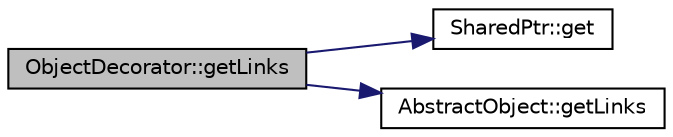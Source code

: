 digraph "ObjectDecorator::getLinks"
{
  edge [fontname="Helvetica",fontsize="10",labelfontname="Helvetica",labelfontsize="10"];
  node [fontname="Helvetica",fontsize="10",shape=record];
  rankdir="LR";
  Node1 [label="ObjectDecorator::getLinks",height=0.2,width=0.4,color="black", fillcolor="grey75", style="filled" fontcolor="black"];
  Node1 -> Node2 [color="midnightblue",fontsize="10",style="solid",fontname="Helvetica"];
  Node2 [label="SharedPtr::get",height=0.2,width=0.4,color="black", fillcolor="white", style="filled",URL="$classSharedPtr.html#ac747048e189c896c11f0b436d02fc5e1",tooltip="Gets the pointer hold."];
  Node1 -> Node3 [color="midnightblue",fontsize="10",style="solid",fontname="Helvetica"];
  Node3 [label="AbstractObject::getLinks",height=0.2,width=0.4,color="black", fillcolor="white", style="filled",URL="$classAbstractObject.html#ab0650b0b0c6fd0e692f976bcc1f3a065"];
}
